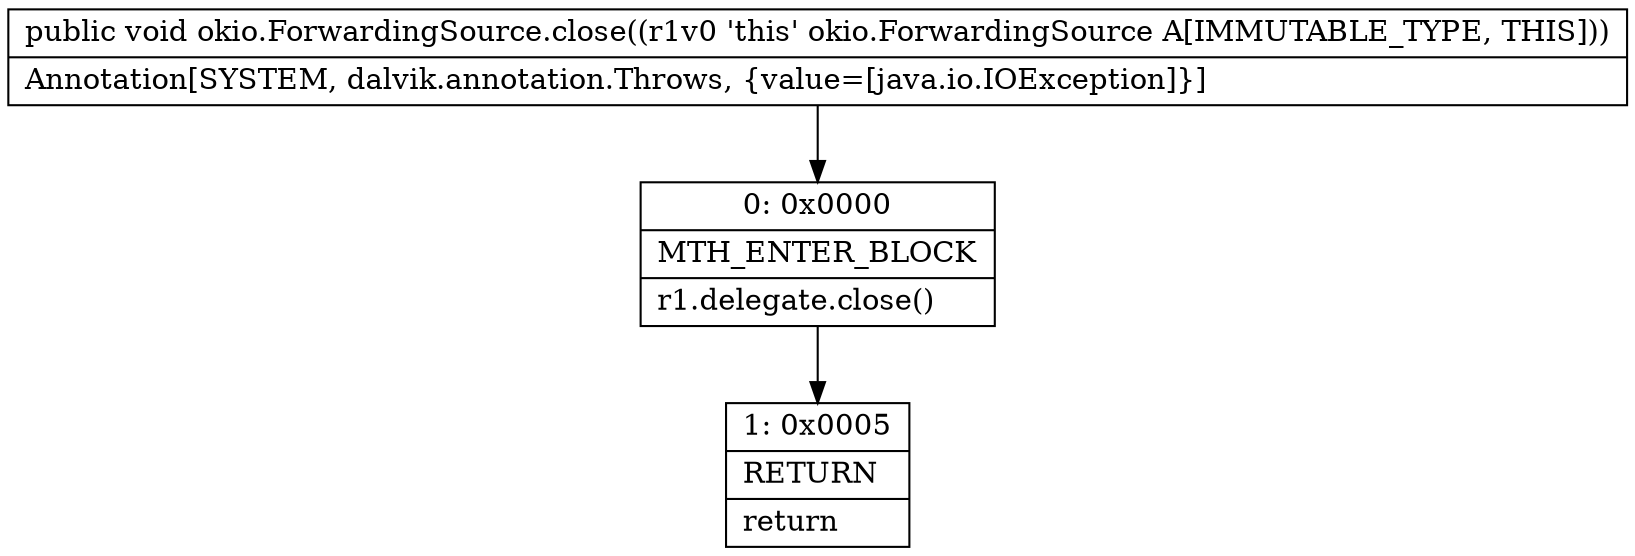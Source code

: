 digraph "CFG forokio.ForwardingSource.close()V" {
Node_0 [shape=record,label="{0\:\ 0x0000|MTH_ENTER_BLOCK\l|r1.delegate.close()\l}"];
Node_1 [shape=record,label="{1\:\ 0x0005|RETURN\l|return\l}"];
MethodNode[shape=record,label="{public void okio.ForwardingSource.close((r1v0 'this' okio.ForwardingSource A[IMMUTABLE_TYPE, THIS]))  | Annotation[SYSTEM, dalvik.annotation.Throws, \{value=[java.io.IOException]\}]\l}"];
MethodNode -> Node_0;
Node_0 -> Node_1;
}

